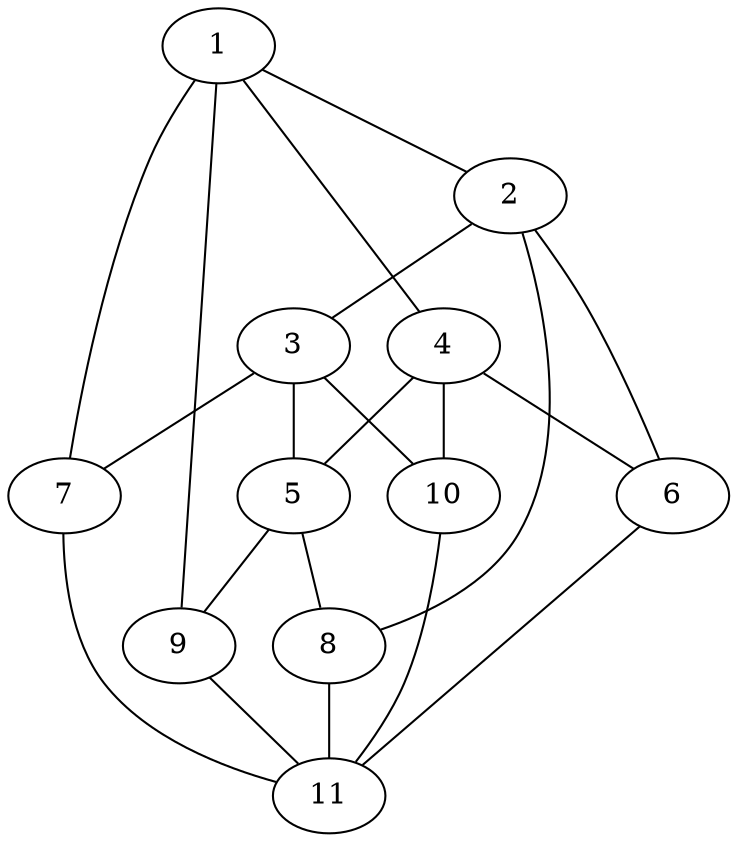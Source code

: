 graph {
1 -- 2;
1 -- 4;
1 -- 7;
1 -- 9;
2 -- 3;
2 -- 6;
2 -- 8;
3 -- 5;
3 -- 7;
3 -- 10;
4 -- 5;
4 -- 6;
4 -- 10;
5 -- 8;
5 -- 9;
6 -- 11;
7 -- 11;
8 -- 11;
9 -- 11;
10 -- 11;
}
